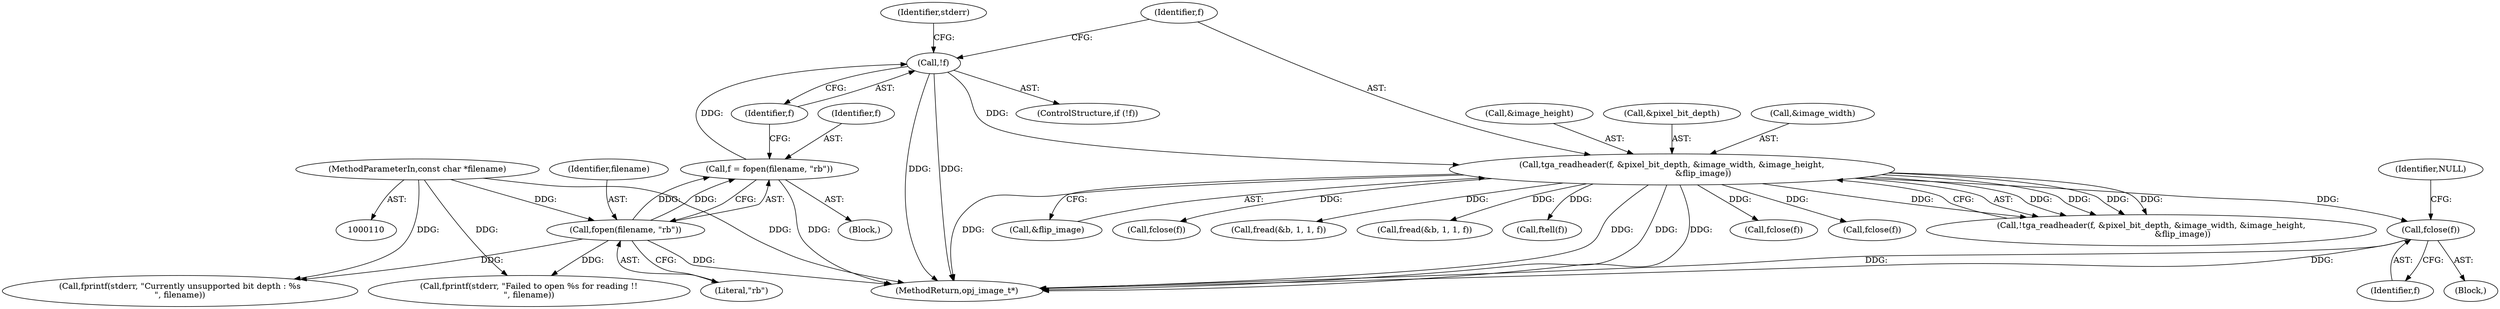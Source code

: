 digraph "0_openjpeg_2cd30c2b06ce332dede81cccad8b334cde997281_1@API" {
"1000175" [label="(Call,fclose(f))"];
"1000150" [label="(Call,tga_readheader(f, &pixel_bit_depth, &image_width, &image_height,\n                        &flip_image))"];
"1000139" [label="(Call,!f)"];
"1000133" [label="(Call,f = fopen(filename, \"rb\"))"];
"1000135" [label="(Call,fopen(filename, \"rb\"))"];
"1000111" [label="(MethodParameterIn,const char *filename)"];
"1000385" [label="(Call,fclose(f))"];
"1000142" [label="(Call,fprintf(stderr, \"Failed to open %s for reading !!\n\", filename))"];
"1000175" [label="(Call,fclose(f))"];
"1000149" [label="(Call,!tga_readheader(f, &pixel_bit_depth, &image_width, &image_height,\n                        &flip_image))"];
"1000139" [label="(Call,!f)"];
"1000111" [label="(MethodParameterIn,const char *filename)"];
"1000158" [label="(Call,&flip_image)"];
"1000161" [label="(Call,fclose(f))"];
"1000113" [label="(Block,)"];
"1000531" [label="(Call,fread(&b, 1, 1, f))"];
"1000156" [label="(Call,&image_height)"];
"1000143" [label="(Identifier,stderr)"];
"1000134" [label="(Identifier,f)"];
"1000758" [label="(Call,fprintf(stderr, \"Currently unsupported bit depth : %s\n\", filename))"];
"1000174" [label="(Block,)"];
"1000176" [label="(Identifier,f)"];
"1000150" [label="(Call,tga_readheader(f, &pixel_bit_depth, &image_width, &image_height,\n                        &flip_image))"];
"1000135" [label="(Call,fopen(filename, \"rb\"))"];
"1000136" [label="(Identifier,filename)"];
"1000133" [label="(Call,f = fopen(filename, \"rb\"))"];
"1000178" [label="(Identifier,NULL)"];
"1000152" [label="(Call,&pixel_bit_depth)"];
"1000138" [label="(ControlStructure,if (!f))"];
"1000640" [label="(Call,fread(&b, 1, 1, f))"];
"1000257" [label="(Call,ftell(f))"];
"1000137" [label="(Literal,\"rb\")"];
"1000766" [label="(MethodReturn,opj_image_t*)"];
"1000140" [label="(Identifier,f)"];
"1000154" [label="(Call,&image_width)"];
"1000151" [label="(Identifier,f)"];
"1000762" [label="(Call,fclose(f))"];
"1000175" -> "1000174"  [label="AST: "];
"1000175" -> "1000176"  [label="CFG: "];
"1000176" -> "1000175"  [label="AST: "];
"1000178" -> "1000175"  [label="CFG: "];
"1000175" -> "1000766"  [label="DDG: "];
"1000175" -> "1000766"  [label="DDG: "];
"1000150" -> "1000175"  [label="DDG: "];
"1000150" -> "1000149"  [label="AST: "];
"1000150" -> "1000158"  [label="CFG: "];
"1000151" -> "1000150"  [label="AST: "];
"1000152" -> "1000150"  [label="AST: "];
"1000154" -> "1000150"  [label="AST: "];
"1000156" -> "1000150"  [label="AST: "];
"1000158" -> "1000150"  [label="AST: "];
"1000149" -> "1000150"  [label="CFG: "];
"1000150" -> "1000766"  [label="DDG: "];
"1000150" -> "1000766"  [label="DDG: "];
"1000150" -> "1000766"  [label="DDG: "];
"1000150" -> "1000766"  [label="DDG: "];
"1000150" -> "1000149"  [label="DDG: "];
"1000150" -> "1000149"  [label="DDG: "];
"1000150" -> "1000149"  [label="DDG: "];
"1000150" -> "1000149"  [label="DDG: "];
"1000150" -> "1000149"  [label="DDG: "];
"1000139" -> "1000150"  [label="DDG: "];
"1000150" -> "1000161"  [label="DDG: "];
"1000150" -> "1000257"  [label="DDG: "];
"1000150" -> "1000385"  [label="DDG: "];
"1000150" -> "1000531"  [label="DDG: "];
"1000150" -> "1000640"  [label="DDG: "];
"1000150" -> "1000762"  [label="DDG: "];
"1000139" -> "1000138"  [label="AST: "];
"1000139" -> "1000140"  [label="CFG: "];
"1000140" -> "1000139"  [label="AST: "];
"1000143" -> "1000139"  [label="CFG: "];
"1000151" -> "1000139"  [label="CFG: "];
"1000139" -> "1000766"  [label="DDG: "];
"1000139" -> "1000766"  [label="DDG: "];
"1000133" -> "1000139"  [label="DDG: "];
"1000133" -> "1000113"  [label="AST: "];
"1000133" -> "1000135"  [label="CFG: "];
"1000134" -> "1000133"  [label="AST: "];
"1000135" -> "1000133"  [label="AST: "];
"1000140" -> "1000133"  [label="CFG: "];
"1000133" -> "1000766"  [label="DDG: "];
"1000135" -> "1000133"  [label="DDG: "];
"1000135" -> "1000133"  [label="DDG: "];
"1000135" -> "1000137"  [label="CFG: "];
"1000136" -> "1000135"  [label="AST: "];
"1000137" -> "1000135"  [label="AST: "];
"1000135" -> "1000766"  [label="DDG: "];
"1000111" -> "1000135"  [label="DDG: "];
"1000135" -> "1000142"  [label="DDG: "];
"1000135" -> "1000758"  [label="DDG: "];
"1000111" -> "1000110"  [label="AST: "];
"1000111" -> "1000766"  [label="DDG: "];
"1000111" -> "1000142"  [label="DDG: "];
"1000111" -> "1000758"  [label="DDG: "];
}
